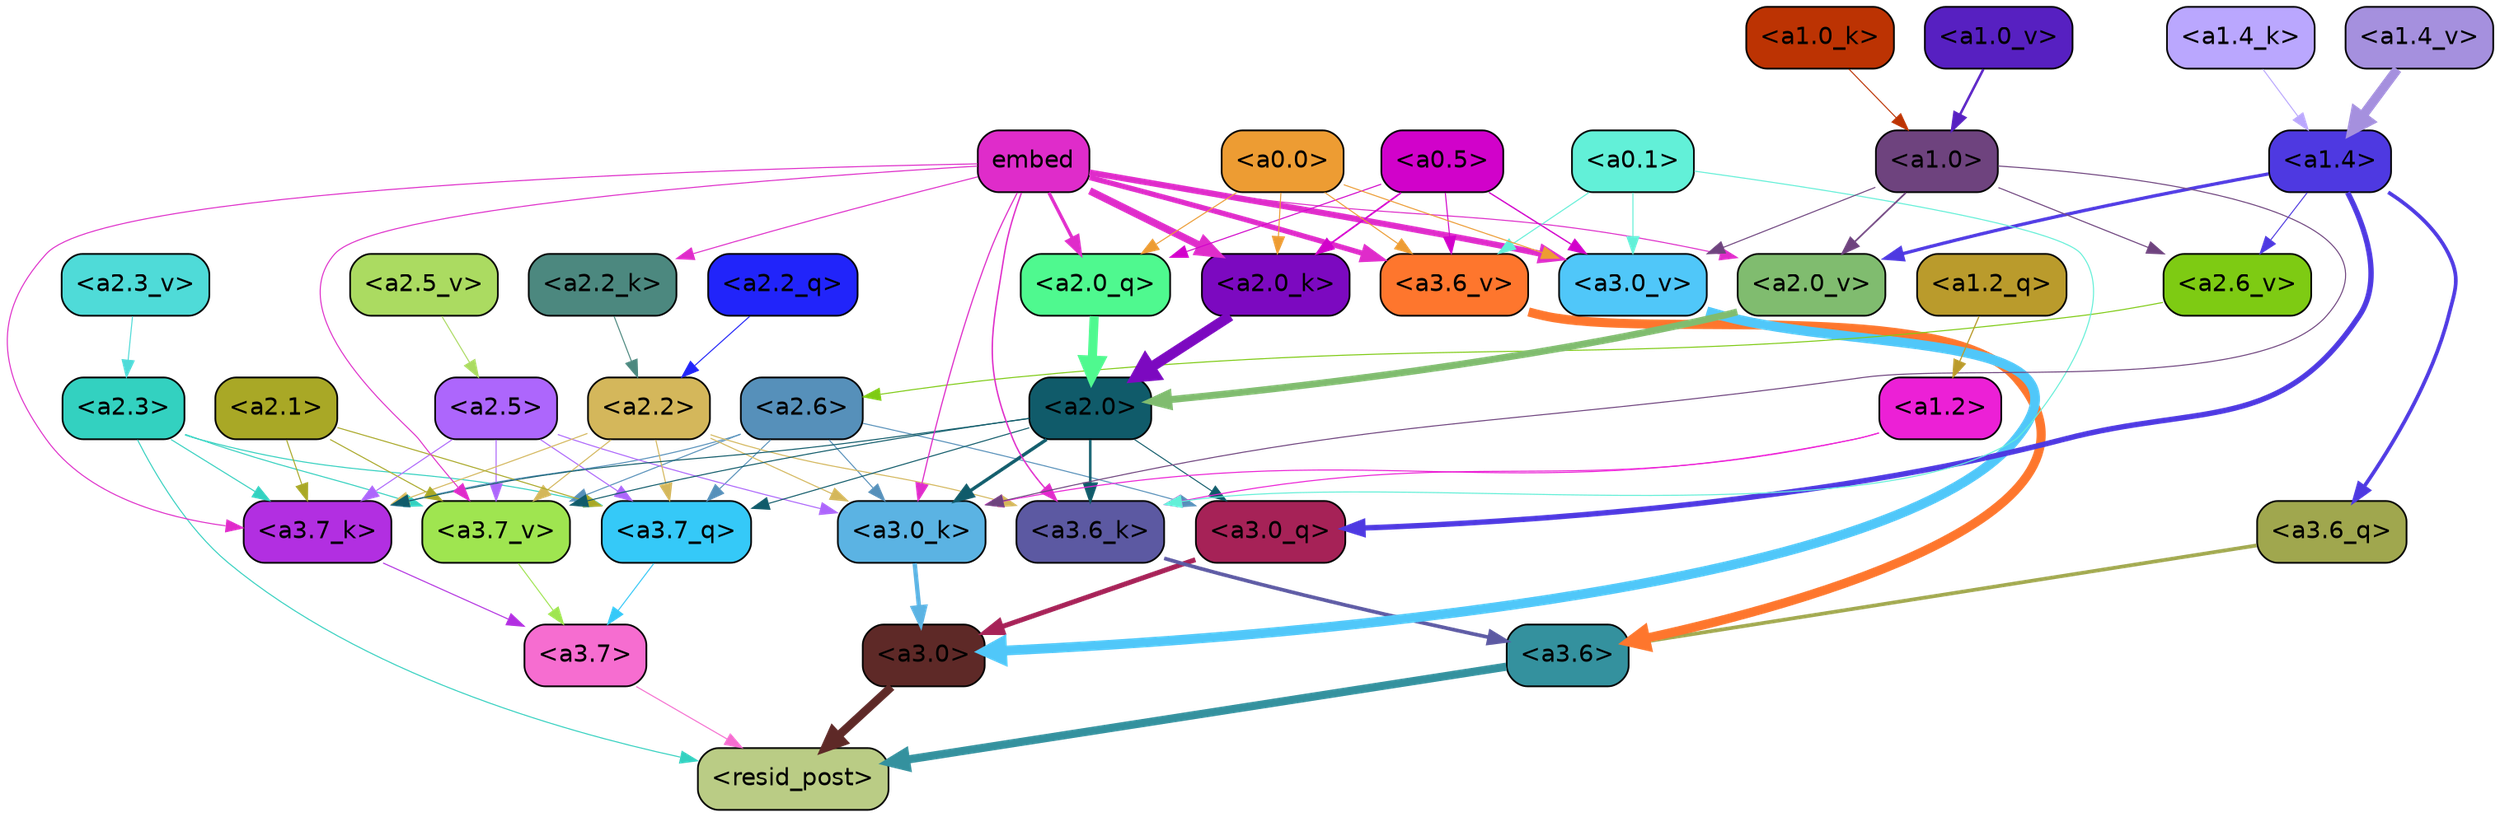 strict digraph "" {
	graph [bgcolor=transparent,
		layout=dot,
		overlap=false,
		splines=true
	];
	"<a3.7>"	[color=black,
		fillcolor="#f66dd0",
		fontname=Helvetica,
		shape=box,
		style="filled, rounded"];
	"<resid_post>"	[color=black,
		fillcolor="#bacc85",
		fontname=Helvetica,
		shape=box,
		style="filled, rounded"];
	"<a3.7>" -> "<resid_post>"	[color="#f66dd0",
		penwidth=0.6];
	"<a3.6>"	[color=black,
		fillcolor="#34919e",
		fontname=Helvetica,
		shape=box,
		style="filled, rounded"];
	"<a3.6>" -> "<resid_post>"	[color="#34919e",
		penwidth=4.7534414529800415];
	"<a3.0>"	[color=black,
		fillcolor="#5e2927",
		fontname=Helvetica,
		shape=box,
		style="filled, rounded"];
	"<a3.0>" -> "<resid_post>"	[color="#5e2927",
		penwidth=4.898576855659485];
	"<a2.3>"	[color=black,
		fillcolor="#33d1c0",
		fontname=Helvetica,
		shape=box,
		style="filled, rounded"];
	"<a2.3>" -> "<resid_post>"	[color="#33d1c0",
		penwidth=0.6];
	"<a3.7_q>"	[color=black,
		fillcolor="#35c9f8",
		fontname=Helvetica,
		shape=box,
		style="filled, rounded"];
	"<a2.3>" -> "<a3.7_q>"	[color="#33d1c0",
		penwidth=0.6];
	"<a3.7_k>"	[color=black,
		fillcolor="#b22fe1",
		fontname=Helvetica,
		shape=box,
		style="filled, rounded"];
	"<a2.3>" -> "<a3.7_k>"	[color="#33d1c0",
		penwidth=0.6];
	"<a3.7_v>"	[color=black,
		fillcolor="#9fe550",
		fontname=Helvetica,
		shape=box,
		style="filled, rounded"];
	"<a2.3>" -> "<a3.7_v>"	[color="#33d1c0",
		penwidth=0.6];
	"<a3.7_q>" -> "<a3.7>"	[color="#35c9f8",
		penwidth=0.6];
	"<a3.6_q>"	[color=black,
		fillcolor="#a0a74e",
		fontname=Helvetica,
		shape=box,
		style="filled, rounded"];
	"<a3.6_q>" -> "<a3.6>"	[color="#a0a74e",
		penwidth=2.160832464694977];
	"<a3.0_q>"	[color=black,
		fillcolor="#a62257",
		fontname=Helvetica,
		shape=box,
		style="filled, rounded"];
	"<a3.0_q>" -> "<a3.0>"	[color="#a62257",
		penwidth=2.870753765106201];
	"<a3.7_k>" -> "<a3.7>"	[color="#b22fe1",
		penwidth=0.6];
	"<a3.6_k>"	[color=black,
		fillcolor="#5c59a2",
		fontname=Helvetica,
		shape=box,
		style="filled, rounded"];
	"<a3.6_k>" -> "<a3.6>"	[color="#5c59a2",
		penwidth=2.13908451795578];
	"<a3.0_k>"	[color=black,
		fillcolor="#5bb3e3",
		fontname=Helvetica,
		shape=box,
		style="filled, rounded"];
	"<a3.0_k>" -> "<a3.0>"	[color="#5bb3e3",
		penwidth=2.520303964614868];
	"<a3.7_v>" -> "<a3.7>"	[color="#9fe550",
		penwidth=0.6];
	"<a3.6_v>"	[color=black,
		fillcolor="#fe762d",
		fontname=Helvetica,
		shape=box,
		style="filled, rounded"];
	"<a3.6_v>" -> "<a3.6>"	[color="#fe762d",
		penwidth=5.297133803367615];
	"<a3.0_v>"	[color=black,
		fillcolor="#50c7f9",
		fontname=Helvetica,
		shape=box,
		style="filled, rounded"];
	"<a3.0_v>" -> "<a3.0>"	[color="#50c7f9",
		penwidth=5.680712580680847];
	"<a2.6>"	[color=black,
		fillcolor="#5690ba",
		fontname=Helvetica,
		shape=box,
		style="filled, rounded"];
	"<a2.6>" -> "<a3.7_q>"	[color="#5690ba",
		penwidth=0.6];
	"<a2.6>" -> "<a3.0_q>"	[color="#5690ba",
		penwidth=0.6];
	"<a2.6>" -> "<a3.7_k>"	[color="#5690ba",
		penwidth=0.6];
	"<a2.6>" -> "<a3.0_k>"	[color="#5690ba",
		penwidth=0.6];
	"<a2.6>" -> "<a3.7_v>"	[color="#5690ba",
		penwidth=0.6];
	"<a2.5>"	[color=black,
		fillcolor="#ad66fc",
		fontname=Helvetica,
		shape=box,
		style="filled, rounded"];
	"<a2.5>" -> "<a3.7_q>"	[color="#ad66fc",
		penwidth=0.6];
	"<a2.5>" -> "<a3.7_k>"	[color="#ad66fc",
		penwidth=0.6];
	"<a2.5>" -> "<a3.0_k>"	[color="#ad66fc",
		penwidth=0.6];
	"<a2.5>" -> "<a3.7_v>"	[color="#ad66fc",
		penwidth=0.6];
	"<a2.2>"	[color=black,
		fillcolor="#d4b75b",
		fontname=Helvetica,
		shape=box,
		style="filled, rounded"];
	"<a2.2>" -> "<a3.7_q>"	[color="#d4b75b",
		penwidth=0.6];
	"<a2.2>" -> "<a3.7_k>"	[color="#d4b75b",
		penwidth=0.6];
	"<a2.2>" -> "<a3.6_k>"	[color="#d4b75b",
		penwidth=0.6];
	"<a2.2>" -> "<a3.0_k>"	[color="#d4b75b",
		penwidth=0.6];
	"<a2.2>" -> "<a3.7_v>"	[color="#d4b75b",
		penwidth=0.6];
	"<a2.1>"	[color=black,
		fillcolor="#a9a826",
		fontname=Helvetica,
		shape=box,
		style="filled, rounded"];
	"<a2.1>" -> "<a3.7_q>"	[color="#a9a826",
		penwidth=0.6];
	"<a2.1>" -> "<a3.7_k>"	[color="#a9a826",
		penwidth=0.6];
	"<a2.1>" -> "<a3.7_v>"	[color="#a9a826",
		penwidth=0.6];
	"<a2.0>"	[color=black,
		fillcolor="#105b6a",
		fontname=Helvetica,
		shape=box,
		style="filled, rounded"];
	"<a2.0>" -> "<a3.7_q>"	[color="#105b6a",
		penwidth=0.6];
	"<a2.0>" -> "<a3.0_q>"	[color="#105b6a",
		penwidth=0.6];
	"<a2.0>" -> "<a3.7_k>"	[color="#105b6a",
		penwidth=0.6];
	"<a2.0>" -> "<a3.6_k>"	[color="#105b6a",
		penwidth=1.4807794839143753];
	"<a2.0>" -> "<a3.0_k>"	[color="#105b6a",
		penwidth=1.9436544477939606];
	"<a2.0>" -> "<a3.7_v>"	[color="#105b6a",
		penwidth=0.6];
	"<a1.4>"	[color=black,
		fillcolor="#4e39e1",
		fontname=Helvetica,
		shape=box,
		style="filled, rounded"];
	"<a1.4>" -> "<a3.6_q>"	[color="#4e39e1",
		penwidth=2.1635248363018036];
	"<a1.4>" -> "<a3.0_q>"	[color="#4e39e1",
		penwidth=3.1362746953964233];
	"<a2.6_v>"	[color=black,
		fillcolor="#7ecb13",
		fontname=Helvetica,
		shape=box,
		style="filled, rounded"];
	"<a1.4>" -> "<a2.6_v>"	[color="#4e39e1",
		penwidth=0.6];
	"<a2.0_v>"	[color=black,
		fillcolor="#80bc6f",
		fontname=Helvetica,
		shape=box,
		style="filled, rounded"];
	"<a1.4>" -> "<a2.0_v>"	[color="#4e39e1",
		penwidth=1.9271827340126038];
	embed	[color=black,
		fillcolor="#df2cca",
		fontname=Helvetica,
		shape=box,
		style="filled, rounded"];
	embed -> "<a3.7_k>"	[color="#df2cca",
		penwidth=0.6];
	embed -> "<a3.6_k>"	[color="#df2cca",
		penwidth=0.8202246725559235];
	embed -> "<a3.0_k>"	[color="#df2cca",
		penwidth=0.6771316379308701];
	embed -> "<a3.7_v>"	[color="#df2cca",
		penwidth=0.6];
	embed -> "<a3.6_v>"	[color="#df2cca",
		penwidth=3.067279100418091];
	embed -> "<a3.0_v>"	[color="#df2cca",
		penwidth=3.5202720761299133];
	"<a2.0_q>"	[color=black,
		fillcolor="#4ff98f",
		fontname=Helvetica,
		shape=box,
		style="filled, rounded"];
	embed -> "<a2.0_q>"	[color="#df2cca",
		penwidth=1.9194039106369019];
	"<a2.2_k>"	[color=black,
		fillcolor="#4c887f",
		fontname=Helvetica,
		shape=box,
		style="filled, rounded"];
	embed -> "<a2.2_k>"	[color="#df2cca",
		penwidth=0.6];
	"<a2.0_k>"	[color=black,
		fillcolor="#7c09c0",
		fontname=Helvetica,
		shape=box,
		style="filled, rounded"];
	embed -> "<a2.0_k>"	[color="#df2cca",
		penwidth=4.28515887260437];
	embed -> "<a2.0_v>"	[color="#df2cca",
		penwidth=0.6];
	"<a1.2>"	[color=black,
		fillcolor="#ec20d6",
		fontname=Helvetica,
		shape=box,
		style="filled, rounded"];
	"<a1.2>" -> "<a3.6_k>"	[color="#ec20d6",
		penwidth=0.6];
	"<a1.2>" -> "<a3.0_k>"	[color="#ec20d6",
		penwidth=0.6];
	"<a0.1>"	[color=black,
		fillcolor="#62f0d8",
		fontname=Helvetica,
		shape=box,
		style="filled, rounded"];
	"<a0.1>" -> "<a3.6_k>"	[color="#62f0d8",
		penwidth=0.6];
	"<a0.1>" -> "<a3.6_v>"	[color="#62f0d8",
		penwidth=0.6];
	"<a0.1>" -> "<a3.0_v>"	[color="#62f0d8",
		penwidth=0.6];
	"<a1.0>"	[color=black,
		fillcolor="#6e437e",
		fontname=Helvetica,
		shape=box,
		style="filled, rounded"];
	"<a1.0>" -> "<a3.0_k>"	[color="#6e437e",
		penwidth=0.6];
	"<a1.0>" -> "<a3.0_v>"	[color="#6e437e",
		penwidth=0.6];
	"<a1.0>" -> "<a2.6_v>"	[color="#6e437e",
		penwidth=0.6];
	"<a1.0>" -> "<a2.0_v>"	[color="#6e437e",
		penwidth=0.9754131138324738];
	"<a0.5>"	[color=black,
		fillcolor="#d102ca",
		fontname=Helvetica,
		shape=box,
		style="filled, rounded"];
	"<a0.5>" -> "<a3.6_v>"	[color="#d102ca",
		penwidth=0.6];
	"<a0.5>" -> "<a3.0_v>"	[color="#d102ca",
		penwidth=0.764040544629097];
	"<a0.5>" -> "<a2.0_q>"	[color="#d102ca",
		penwidth=0.6];
	"<a0.5>" -> "<a2.0_k>"	[color="#d102ca",
		penwidth=0.9763890504837036];
	"<a0.0>"	[color=black,
		fillcolor="#ed9c33",
		fontname=Helvetica,
		shape=box,
		style="filled, rounded"];
	"<a0.0>" -> "<a3.6_v>"	[color="#ed9c33",
		penwidth=0.6];
	"<a0.0>" -> "<a3.0_v>"	[color="#ed9c33",
		penwidth=0.6];
	"<a0.0>" -> "<a2.0_q>"	[color="#ed9c33",
		penwidth=0.6];
	"<a0.0>" -> "<a2.0_k>"	[color="#ed9c33",
		penwidth=0.6];
	"<a2.2_q>"	[color=black,
		fillcolor="#2124fa",
		fontname=Helvetica,
		shape=box,
		style="filled, rounded"];
	"<a2.2_q>" -> "<a2.2>"	[color="#2124fa",
		penwidth=0.6];
	"<a2.0_q>" -> "<a2.0>"	[color="#4ff98f",
		penwidth=5.313405752182007];
	"<a2.2_k>" -> "<a2.2>"	[color="#4c887f",
		penwidth=0.6];
	"<a2.0_k>" -> "<a2.0>"	[color="#7c09c0",
		penwidth=6.029795527458191];
	"<a2.6_v>" -> "<a2.6>"	[color="#7ecb13",
		penwidth=0.6];
	"<a2.5_v>"	[color=black,
		fillcolor="#abdb61",
		fontname=Helvetica,
		shape=box,
		style="filled, rounded"];
	"<a2.5_v>" -> "<a2.5>"	[color="#abdb61",
		penwidth=0.6];
	"<a2.3_v>"	[color=black,
		fillcolor="#4fdbd8",
		fontname=Helvetica,
		shape=box,
		style="filled, rounded"];
	"<a2.3_v>" -> "<a2.3>"	[color="#4fdbd8",
		penwidth=0.6];
	"<a2.0_v>" -> "<a2.0>"	[color="#80bc6f",
		penwidth=4.041402816772461];
	"<a1.2_q>"	[color=black,
		fillcolor="#ba9b2c",
		fontname=Helvetica,
		shape=box,
		style="filled, rounded"];
	"<a1.2_q>" -> "<a1.2>"	[color="#ba9b2c",
		penwidth=0.6924253702163696];
	"<a1.4_k>"	[color=black,
		fillcolor="#baa7fe",
		fontname=Helvetica,
		shape=box,
		style="filled, rounded"];
	"<a1.4_k>" -> "<a1.4>"	[color="#baa7fe",
		penwidth=0.6];
	"<a1.0_k>"	[color=black,
		fillcolor="#bc3303",
		fontname=Helvetica,
		shape=box,
		style="filled, rounded"];
	"<a1.0_k>" -> "<a1.0>"	[color="#bc3303",
		penwidth=0.6];
	"<a1.4_v>"	[color=black,
		fillcolor="#a590de",
		fontname=Helvetica,
		shape=box,
		style="filled, rounded"];
	"<a1.4_v>" -> "<a1.4>"	[color="#a590de",
		penwidth=5.515027642250061];
	"<a1.0_v>"	[color=black,
		fillcolor="#5720c1",
		fontname=Helvetica,
		shape=box,
		style="filled, rounded"];
	"<a1.0_v>" -> "<a1.0>"	[color="#5720c1",
		penwidth=1.4252789914608002];
}

